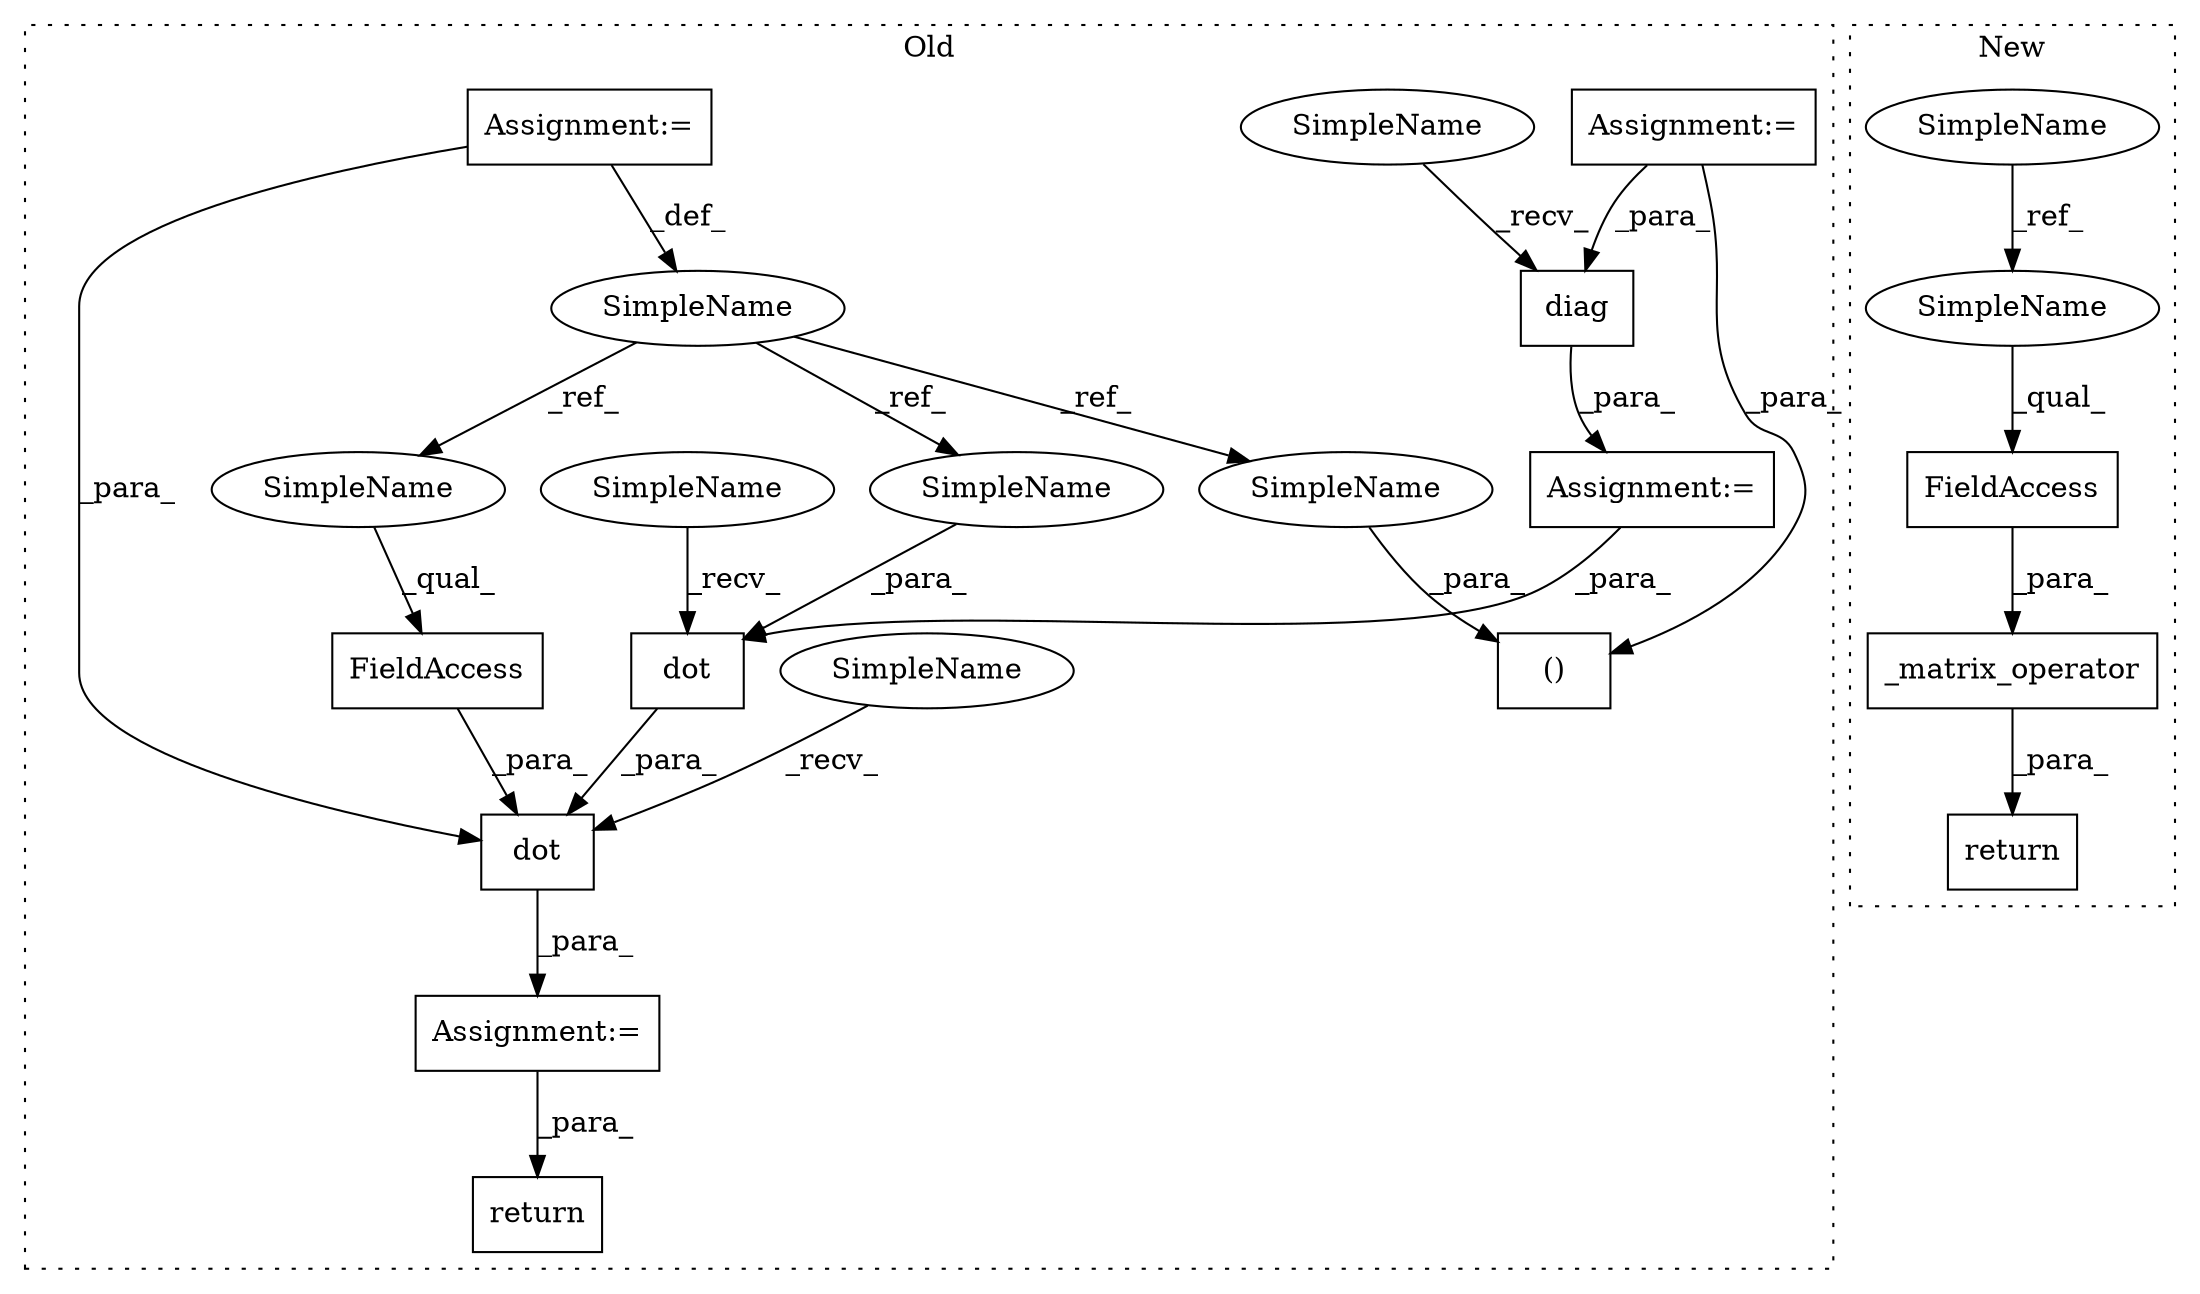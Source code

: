 digraph G {
subgraph cluster0 {
1 [label="()" a="106" s="197" l="15" shape="box"];
3 [label="SimpleName" a="42" s="154" l="1" shape="ellipse"];
4 [label="FieldAccess" a="22" s="303" l="3" shape="box"];
5 [label="dot" a="32" s="294,301" l="4,1" shape="box"];
6 [label="diag" a="32" s="249,267" l="5,1" shape="box"];
7 [label="dot" a="32" s="284,306" l="4,1" shape="box"];
8 [label="Assignment:=" a="7" s="242" l="1" shape="box"];
9 [label="Assignment:=" a="7" s="143" l="1" shape="box"];
10 [label="Assignment:=" a="7" s="277" l="1" shape="box"];
11 [label="Assignment:=" a="7" s="154" l="1" shape="box"];
13 [label="return" a="41" s="313" l="7" shape="box"];
17 [label="SimpleName" a="42" s="303" l="1" shape="ellipse"];
18 [label="SimpleName" a="42" s="298" l="1" shape="ellipse"];
19 [label="SimpleName" a="42" s="211" l="1" shape="ellipse"];
20 [label="SimpleName" a="42" s="243" l="5" shape="ellipse"];
21 [label="SimpleName" a="42" s="288" l="5" shape="ellipse"];
22 [label="SimpleName" a="42" s="278" l="5" shape="ellipse"];
label = "Old";
style="dotted";
}
subgraph cluster1 {
2 [label="_matrix_operator" a="32" s="464,494" l="17,1" shape="box"];
12 [label="return" a="41" s="457" l="7" shape="box"];
14 [label="FieldAccess" a="22" s="484" l="10" shape="box"];
15 [label="SimpleName" a="42" s="446" l="5" shape="ellipse"];
16 [label="SimpleName" a="42" s="484" l="5" shape="ellipse"];
label = "New";
style="dotted";
}
2 -> 12 [label="_para_"];
3 -> 19 [label="_ref_"];
3 -> 18 [label="_ref_"];
3 -> 17 [label="_ref_"];
4 -> 7 [label="_para_"];
5 -> 7 [label="_para_"];
6 -> 8 [label="_para_"];
7 -> 10 [label="_para_"];
8 -> 5 [label="_para_"];
9 -> 1 [label="_para_"];
9 -> 6 [label="_para_"];
10 -> 13 [label="_para_"];
11 -> 3 [label="_def_"];
11 -> 7 [label="_para_"];
14 -> 2 [label="_para_"];
15 -> 16 [label="_ref_"];
16 -> 14 [label="_qual_"];
17 -> 4 [label="_qual_"];
18 -> 5 [label="_para_"];
19 -> 1 [label="_para_"];
20 -> 6 [label="_recv_"];
21 -> 5 [label="_recv_"];
22 -> 7 [label="_recv_"];
}